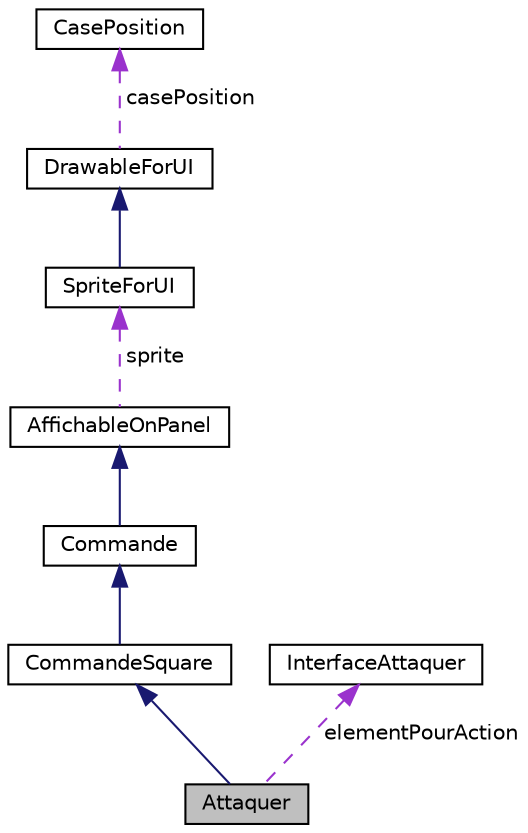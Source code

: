 digraph "Attaquer"
{
 // LATEX_PDF_SIZE
  edge [fontname="Helvetica",fontsize="10",labelfontname="Helvetica",labelfontsize="10"];
  node [fontname="Helvetica",fontsize="10",shape=record];
  Node1 [label="Attaquer",height=0.2,width=0.4,color="black", fillcolor="grey75", style="filled", fontcolor="black",tooltip=" "];
  Node2 -> Node1 [dir="back",color="midnightblue",fontsize="10",style="solid",fontname="Helvetica"];
  Node2 [label="CommandeSquare",height=0.2,width=0.4,color="black", fillcolor="white", style="filled",URL="$class_commande_square.html",tooltip=" "];
  Node3 -> Node2 [dir="back",color="midnightblue",fontsize="10",style="solid",fontname="Helvetica"];
  Node3 [label="Commande",height=0.2,width=0.4,color="black", fillcolor="white", style="filled",URL="$class_commande.html",tooltip=" "];
  Node4 -> Node3 [dir="back",color="midnightblue",fontsize="10",style="solid",fontname="Helvetica"];
  Node4 [label="AffichableOnPanel",height=0.2,width=0.4,color="black", fillcolor="white", style="filled",URL="$class_affichable_on_panel.html",tooltip=" "];
  Node5 -> Node4 [dir="back",color="darkorchid3",fontsize="10",style="dashed",label=" sprite" ,fontname="Helvetica"];
  Node5 [label="SpriteForUI",height=0.2,width=0.4,color="black", fillcolor="white", style="filled",URL="$class_sprite_for_u_i.html",tooltip=" "];
  Node6 -> Node5 [dir="back",color="midnightblue",fontsize="10",style="solid",fontname="Helvetica"];
  Node6 [label="DrawableForUI",height=0.2,width=0.4,color="black", fillcolor="white", style="filled",URL="$class_drawable_for_u_i.html",tooltip=" "];
  Node7 -> Node6 [dir="back",color="darkorchid3",fontsize="10",style="dashed",label=" casePosition" ,fontname="Helvetica"];
  Node7 [label="CasePosition",height=0.2,width=0.4,color="black", fillcolor="white", style="filled",URL="$class_case_position.html",tooltip=" "];
  Node8 -> Node1 [dir="back",color="darkorchid3",fontsize="10",style="dashed",label=" elementPourAction" ,fontname="Helvetica"];
  Node8 [label="InterfaceAttaquer",height=0.2,width=0.4,color="black", fillcolor="white", style="filled",URL="$class_interface_attaquer.html",tooltip=" "];
}
